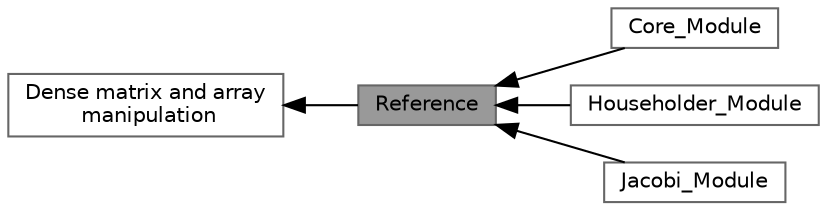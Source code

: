 digraph "Reference"
{
 // LATEX_PDF_SIZE
  bgcolor="transparent";
  edge [fontname=Helvetica,fontsize=10,labelfontname=Helvetica,labelfontsize=10];
  node [fontname=Helvetica,fontsize=10,shape=box,height=0.2,width=0.4];
  rankdir=LR;
  Node3 [id="Node000003",label="Core_Module",height=0.2,width=0.4,color="grey40", fillcolor="white", style="filled",URL="$group___core___module.html",tooltip=" "];
  Node1 [id="Node000001",label="Reference",height=0.2,width=0.4,color="gray40", fillcolor="grey60", style="filled", fontcolor="black",tooltip=" "];
  Node2 [id="Node000002",label="Dense matrix and array\l manipulation",height=0.2,width=0.4,color="grey40", fillcolor="white", style="filled",URL="$group___dense_matrix_manipulation__chapter.html",tooltip=" "];
  Node5 [id="Node000005",label="Householder_Module",height=0.2,width=0.4,color="grey40", fillcolor="white", style="filled",URL="$group___householder___module.html",tooltip=" "];
  Node4 [id="Node000004",label="Jacobi_Module",height=0.2,width=0.4,color="grey40", fillcolor="white", style="filled",URL="$group___jacobi___module.html",tooltip=" "];
  Node2->Node1 [shape=plaintext, dir="back", style="solid"];
  Node1->Node3 [shape=plaintext, dir="back", style="solid"];
  Node1->Node4 [shape=plaintext, dir="back", style="solid"];
  Node1->Node5 [shape=plaintext, dir="back", style="solid"];
}

